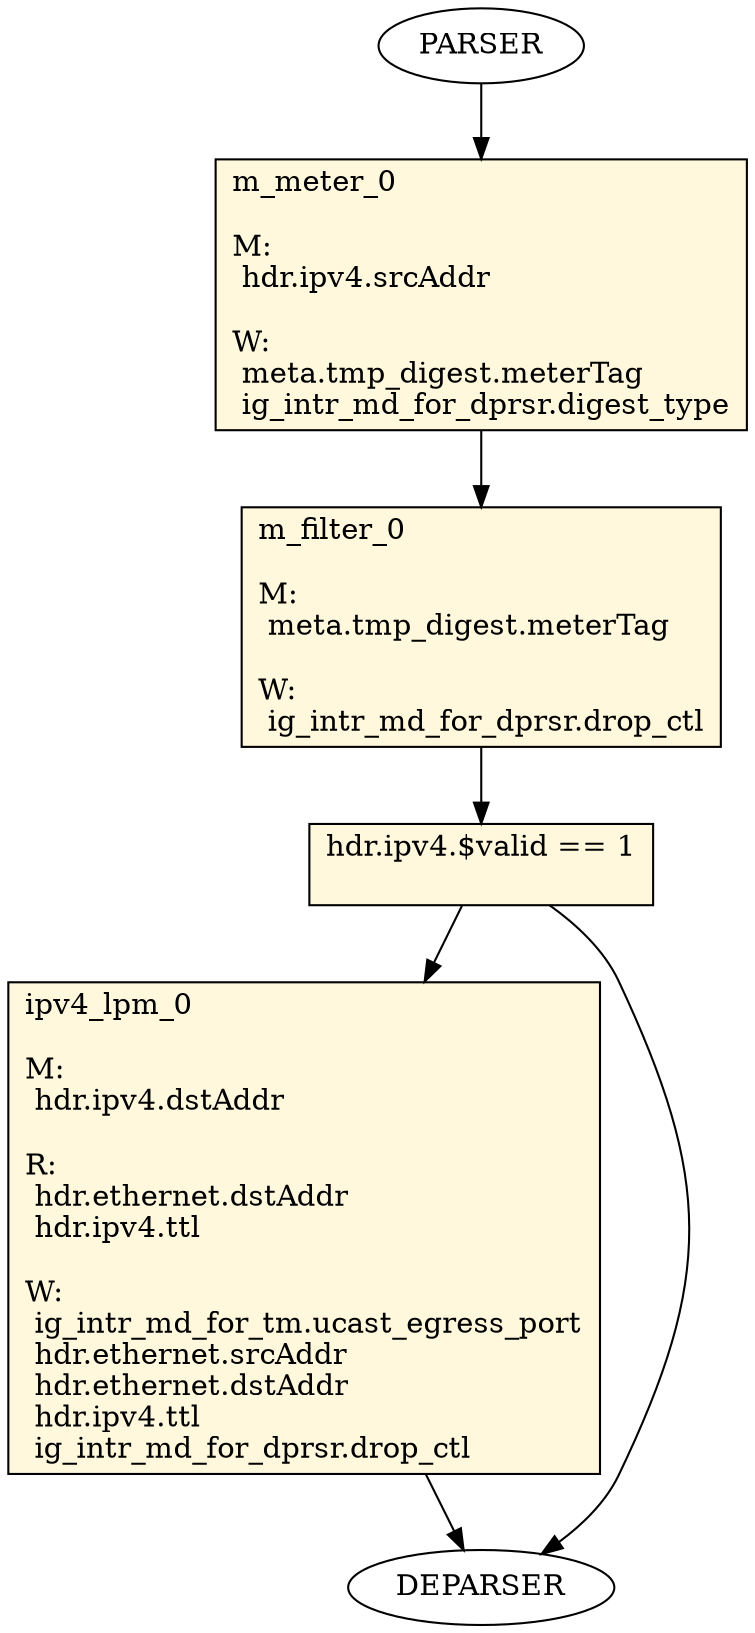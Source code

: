 digraph ingress {
m_meter_0 [ shape=record, style="filled", fillcolor=cornsilk, label="m_meter_0\l\l
M:\l
 hdr.ipv4.srcAddr\l
\lW:\l
 meta.tmp_digest.meterTag\l
 ig_intr_md_for_dprsr.digest_type\l
 "];
m_filter_0 [ shape=record, style="filled", fillcolor=cornsilk, label="m_filter_0\l\l
M:\l
 meta.tmp_digest.meterTag\l
\lW:\l
 ig_intr_md_for_dprsr.drop_ctl\l
 "];
cond_2 [ shape=record, style="filled", fillcolor=cornsilk, label="hdr.ipv4.$valid == 1\l\l
 "];
ipv4_lpm_0 [ shape=record, style="filled", fillcolor=cornsilk, label="ipv4_lpm_0\l\l
M:\l
 hdr.ipv4.dstAddr\l
\lR:\l
 hdr.ethernet.dstAddr\l
 hdr.ipv4.ttl\l
\lW:\l
 ig_intr_md_for_tm.ucast_egress_port\l
 hdr.ethernet.srcAddr\l
 hdr.ethernet.dstAddr\l
 hdr.ipv4.ttl\l
 ig_intr_md_for_dprsr.drop_ctl\l
 "];
    PARSER -> m_meter_0
    m_meter_0 -> m_filter_0
    m_filter_0 -> cond_2
    cond_2 -> ipv4_lpm_0
    cond_2 -> DEPARSER
    ipv4_lpm_0 -> DEPARSER
}

